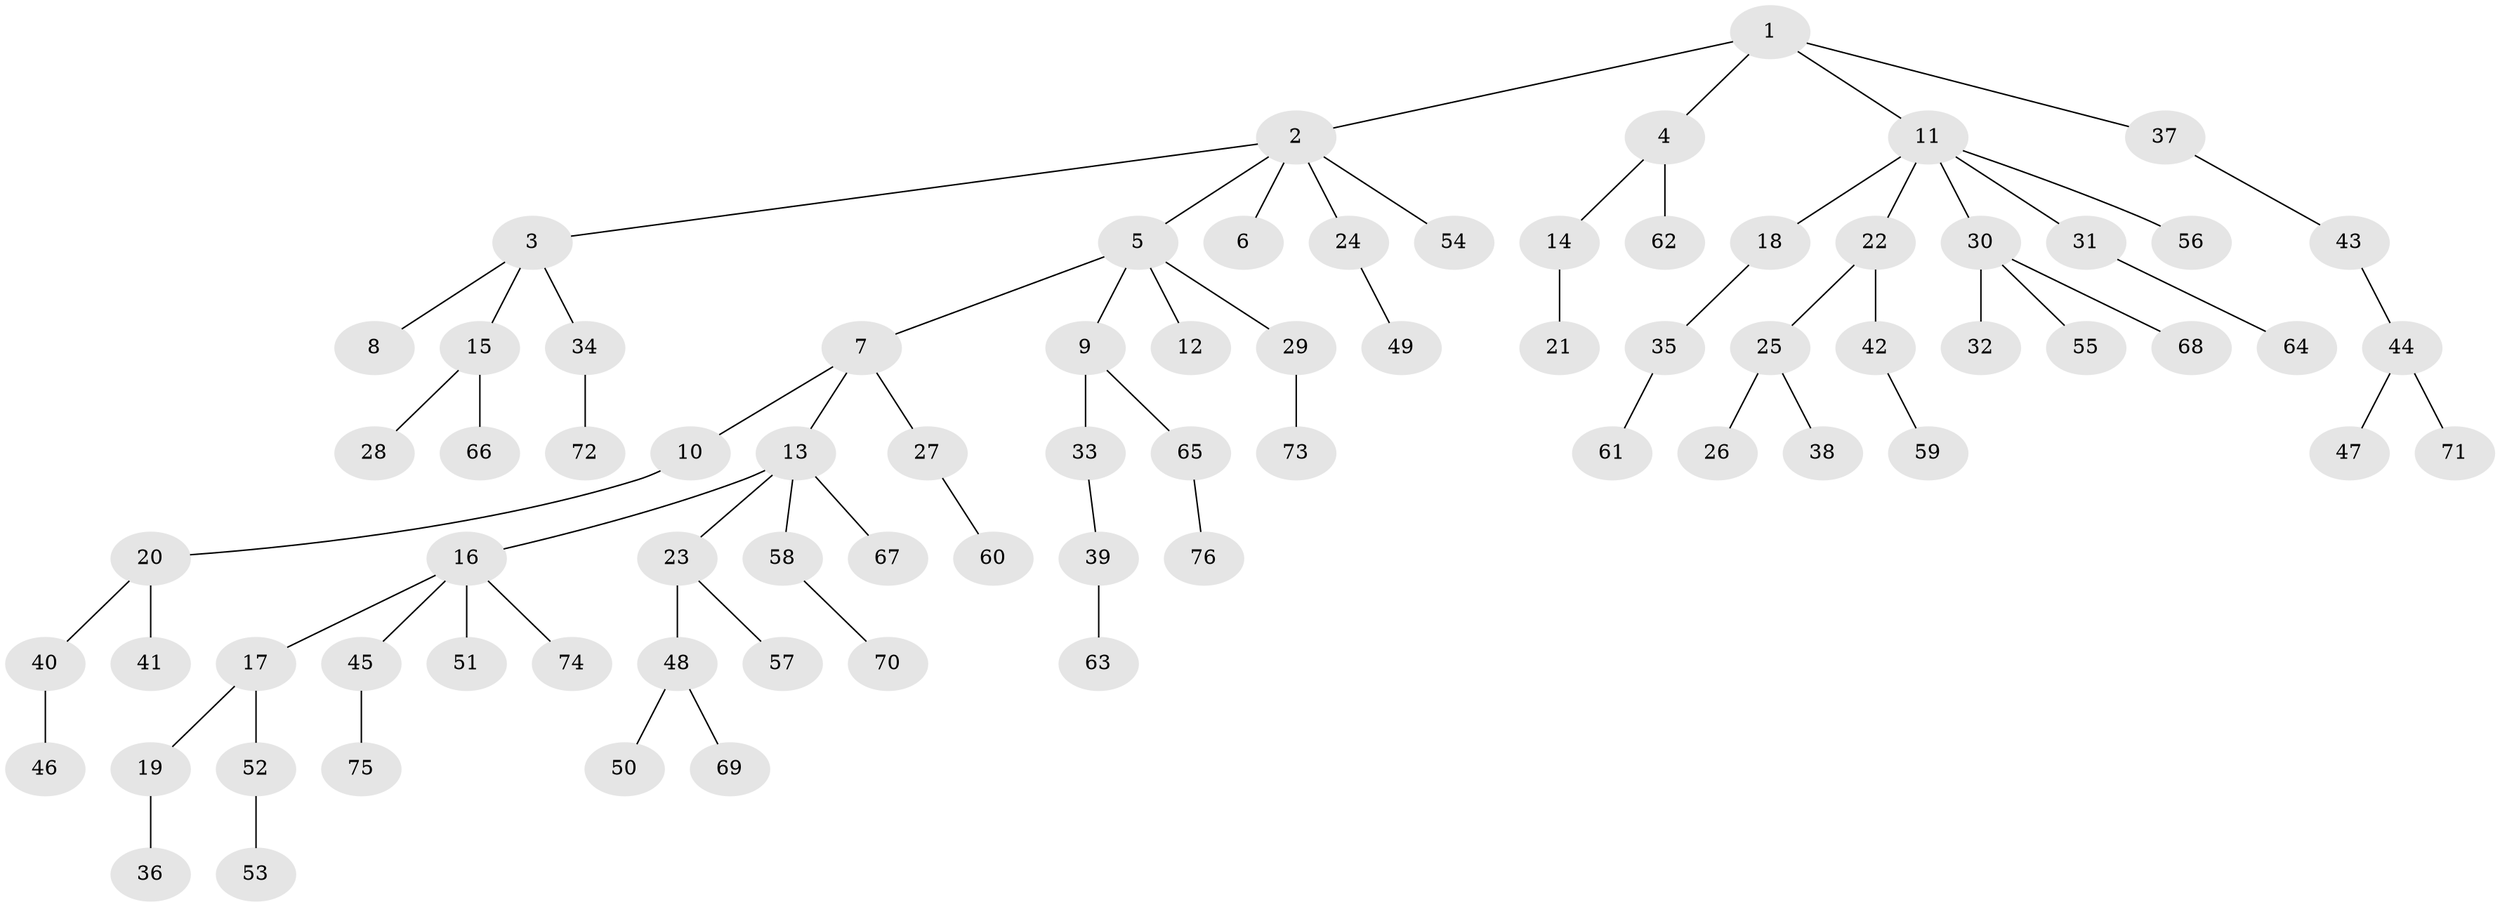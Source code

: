 // coarse degree distribution, {8: 0.044444444444444446, 4: 0.06666666666666667, 3: 0.044444444444444446, 1: 0.6444444444444445, 9: 0.022222222222222223, 2: 0.17777777777777778}
// Generated by graph-tools (version 1.1) at 2025/19/03/04/25 18:19:03]
// undirected, 76 vertices, 75 edges
graph export_dot {
graph [start="1"]
  node [color=gray90,style=filled];
  1;
  2;
  3;
  4;
  5;
  6;
  7;
  8;
  9;
  10;
  11;
  12;
  13;
  14;
  15;
  16;
  17;
  18;
  19;
  20;
  21;
  22;
  23;
  24;
  25;
  26;
  27;
  28;
  29;
  30;
  31;
  32;
  33;
  34;
  35;
  36;
  37;
  38;
  39;
  40;
  41;
  42;
  43;
  44;
  45;
  46;
  47;
  48;
  49;
  50;
  51;
  52;
  53;
  54;
  55;
  56;
  57;
  58;
  59;
  60;
  61;
  62;
  63;
  64;
  65;
  66;
  67;
  68;
  69;
  70;
  71;
  72;
  73;
  74;
  75;
  76;
  1 -- 2;
  1 -- 4;
  1 -- 11;
  1 -- 37;
  2 -- 3;
  2 -- 5;
  2 -- 6;
  2 -- 24;
  2 -- 54;
  3 -- 8;
  3 -- 15;
  3 -- 34;
  4 -- 14;
  4 -- 62;
  5 -- 7;
  5 -- 9;
  5 -- 12;
  5 -- 29;
  7 -- 10;
  7 -- 13;
  7 -- 27;
  9 -- 33;
  9 -- 65;
  10 -- 20;
  11 -- 18;
  11 -- 22;
  11 -- 30;
  11 -- 31;
  11 -- 56;
  13 -- 16;
  13 -- 23;
  13 -- 58;
  13 -- 67;
  14 -- 21;
  15 -- 28;
  15 -- 66;
  16 -- 17;
  16 -- 45;
  16 -- 51;
  16 -- 74;
  17 -- 19;
  17 -- 52;
  18 -- 35;
  19 -- 36;
  20 -- 40;
  20 -- 41;
  22 -- 25;
  22 -- 42;
  23 -- 48;
  23 -- 57;
  24 -- 49;
  25 -- 26;
  25 -- 38;
  27 -- 60;
  29 -- 73;
  30 -- 32;
  30 -- 55;
  30 -- 68;
  31 -- 64;
  33 -- 39;
  34 -- 72;
  35 -- 61;
  37 -- 43;
  39 -- 63;
  40 -- 46;
  42 -- 59;
  43 -- 44;
  44 -- 47;
  44 -- 71;
  45 -- 75;
  48 -- 50;
  48 -- 69;
  52 -- 53;
  58 -- 70;
  65 -- 76;
}
